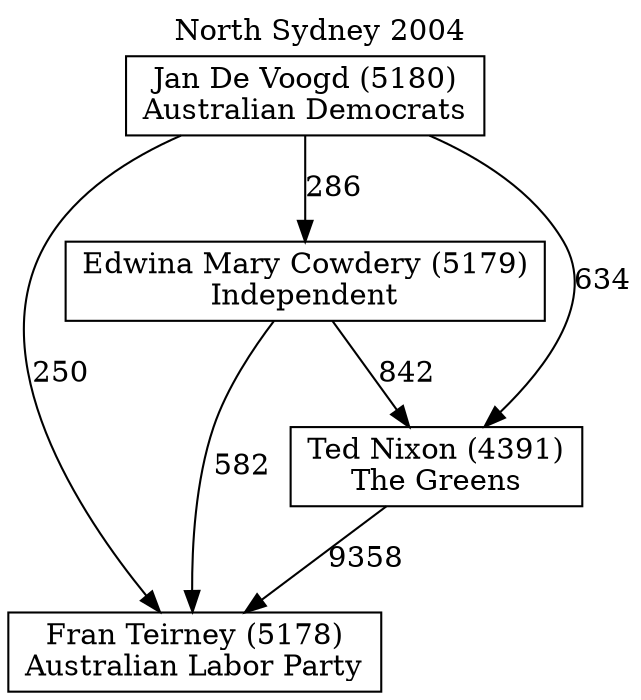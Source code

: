 // House preference flow
digraph "Fran Teirney (5178)_North Sydney_2004" {
	graph [label="North Sydney 2004" labelloc=t mclimit=10]
	node [shape=box]
	"Edwina Mary Cowdery (5179)" [label="Edwina Mary Cowdery (5179)
Independent"]
	"Fran Teirney (5178)" [label="Fran Teirney (5178)
Australian Labor Party"]
	"Jan De Voogd (5180)" [label="Jan De Voogd (5180)
Australian Democrats"]
	"Ted Nixon (4391)" [label="Ted Nixon (4391)
The Greens"]
	"Edwina Mary Cowdery (5179)" -> "Fran Teirney (5178)" [label=582]
	"Edwina Mary Cowdery (5179)" -> "Ted Nixon (4391)" [label=842]
	"Jan De Voogd (5180)" -> "Edwina Mary Cowdery (5179)" [label=286]
	"Jan De Voogd (5180)" -> "Fran Teirney (5178)" [label=250]
	"Jan De Voogd (5180)" -> "Ted Nixon (4391)" [label=634]
	"Ted Nixon (4391)" -> "Fran Teirney (5178)" [label=9358]
}
